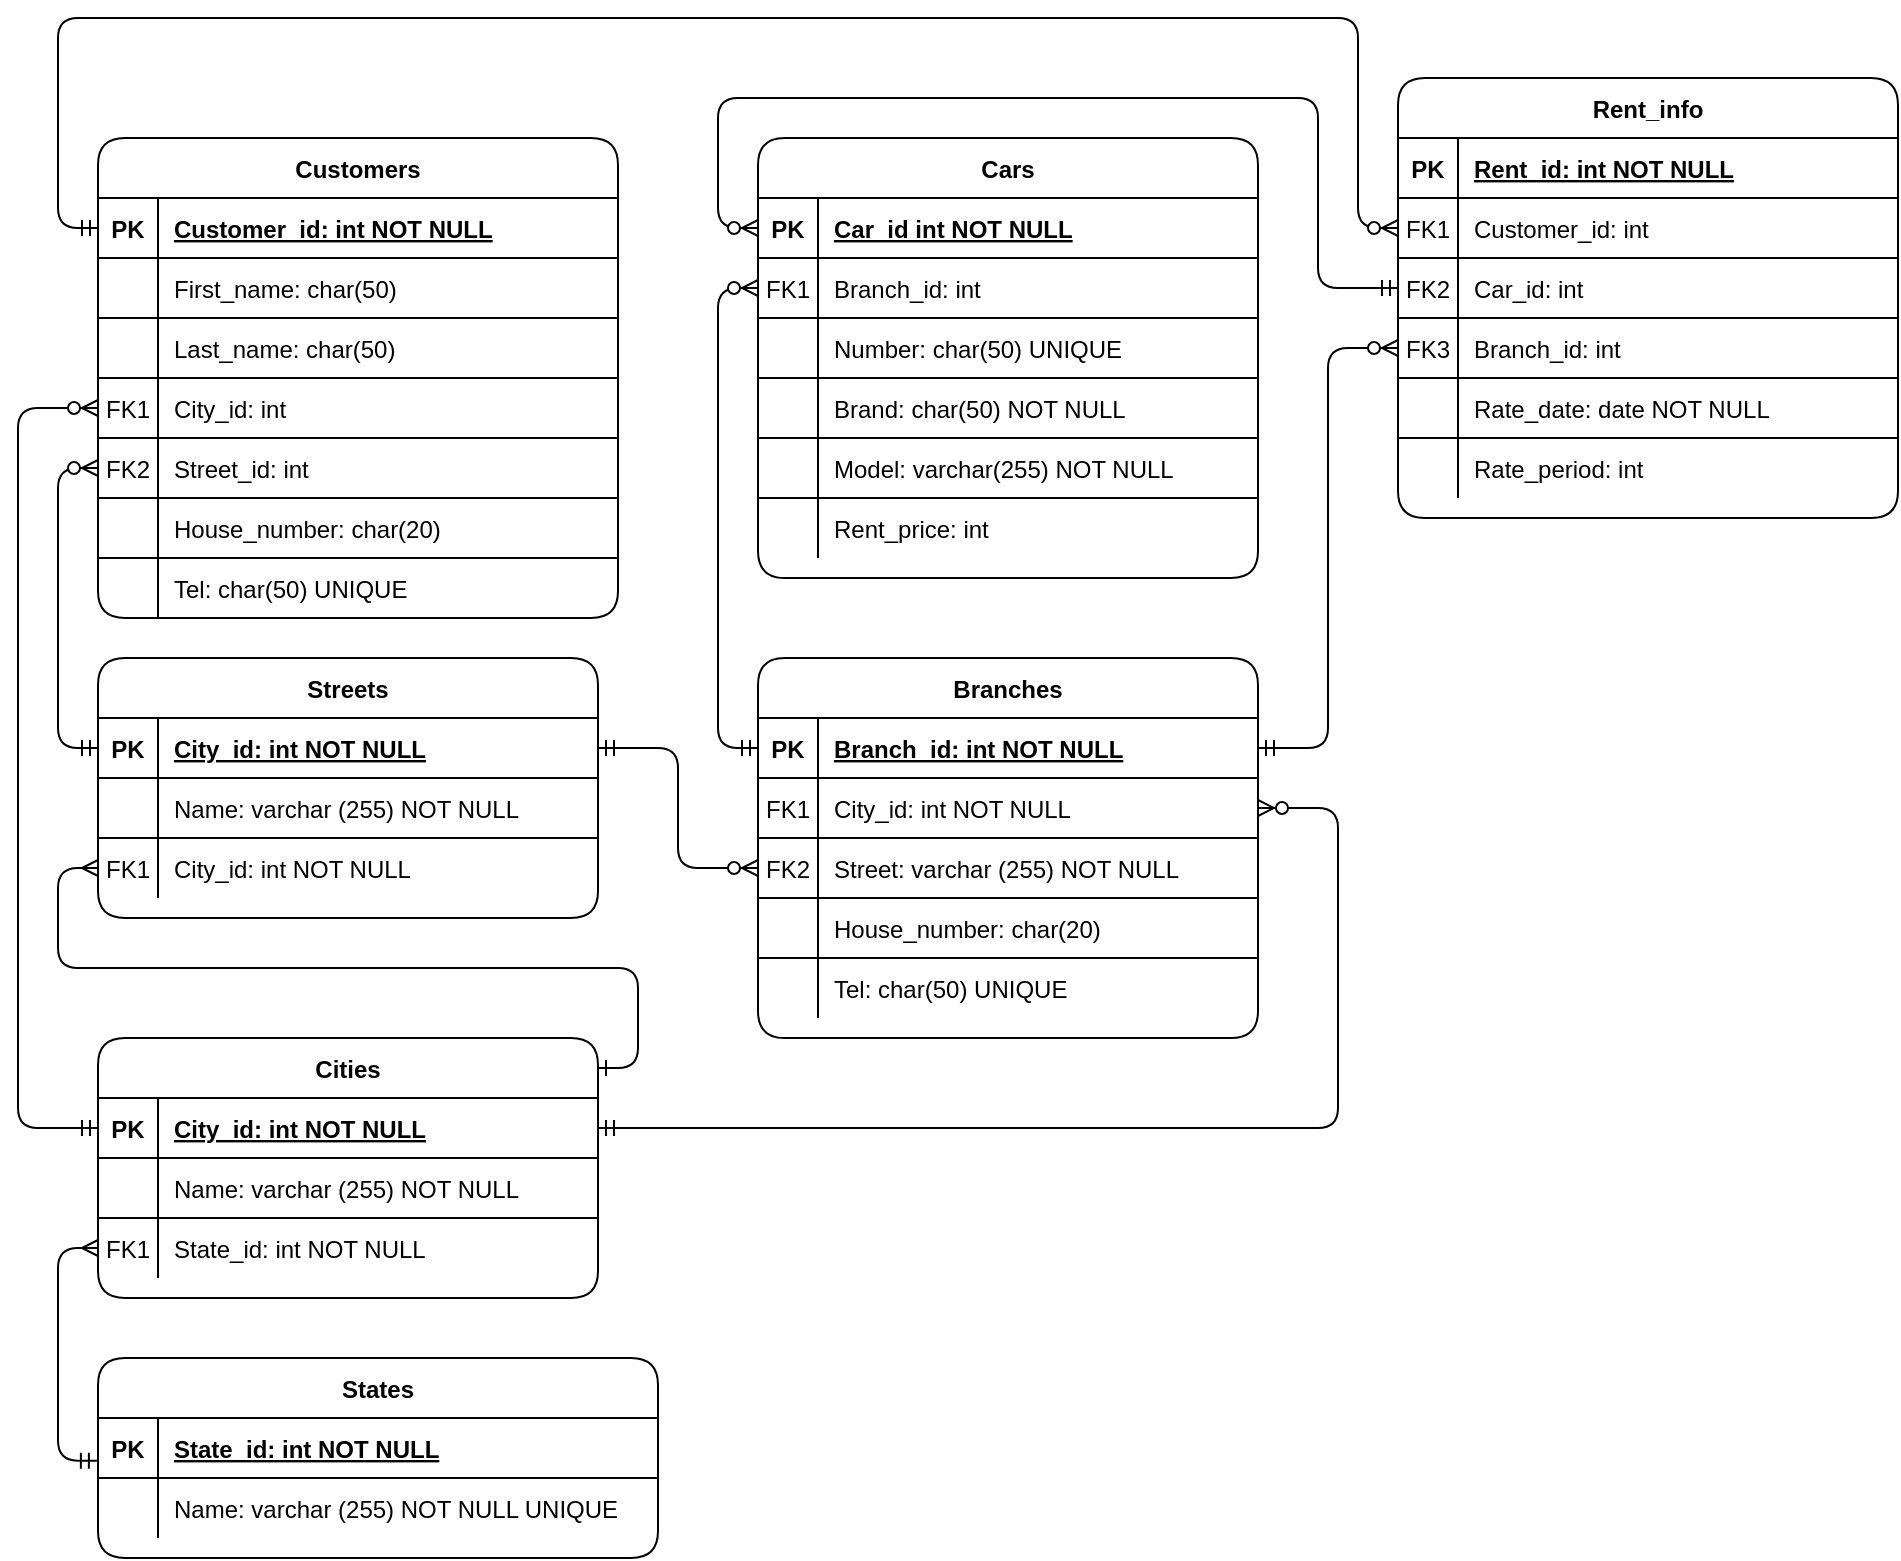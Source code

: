 <mxfile version="14.7.7" type="device"><diagram id="R2lEEEUBdFMjLlhIrx00" name="Page-1"><mxGraphModel dx="946" dy="614" grid="1" gridSize="10" guides="1" tooltips="1" connect="1" arrows="1" fold="1" page="1" pageScale="1" pageWidth="850" pageHeight="1100" math="0" shadow="0" extFonts="Permanent Marker^https://fonts.googleapis.com/css?family=Permanent+Marker"><root><mxCell id="0"/><mxCell id="1" parent="0"/><mxCell id="PH21502rKWbEAl3yB8oK-152" style="edgeStyle=orthogonalEdgeStyle;rounded=1;orthogonalLoop=1;jettySize=auto;html=1;entryX=0;entryY=0.5;entryDx=0;entryDy=0;startArrow=ERzeroToMany;startFill=1;endArrow=ERmandOne;endFill=0;" parent="1" source="PH21502rKWbEAl3yB8oK-140" target="C-vyLk0tnHw3VtMMgP7b-24" edge="1"><mxGeometry relative="1" as="geometry"><Array as="points"><mxPoint x="750" y="195"/><mxPoint x="750" y="90"/><mxPoint x="100" y="90"/><mxPoint x="100" y="195"/></Array></mxGeometry></mxCell><mxCell id="PH21502rKWbEAl3yB8oK-154" style="edgeStyle=orthogonalEdgeStyle;rounded=1;orthogonalLoop=1;jettySize=auto;html=1;entryX=0;entryY=0.5;entryDx=0;entryDy=0;startArrow=ERmandOne;startFill=0;endArrow=ERzeroToMany;endFill=1;" parent="1" source="PH21502rKWbEAl3yB8oK-149" target="C-vyLk0tnHw3VtMMgP7b-3" edge="1"><mxGeometry relative="1" as="geometry"><Array as="points"><mxPoint x="730" y="225"/><mxPoint x="730" y="130"/><mxPoint x="430" y="130"/><mxPoint x="430" y="195"/></Array></mxGeometry></mxCell><mxCell id="PH21502rKWbEAl3yB8oK-192" style="edgeStyle=orthogonalEdgeStyle;rounded=1;orthogonalLoop=1;jettySize=auto;html=1;exitX=0;exitY=0.5;exitDx=0;exitDy=0;startArrow=ERmany;startFill=0;endArrow=ERone;endFill=0;" parent="1" source="PH21502rKWbEAl3yB8oK-189" target="PH21502rKWbEAl3yB8oK-155" edge="1"><mxGeometry relative="1" as="geometry"><Array as="points"><mxPoint x="100" y="515"/><mxPoint x="100" y="565"/><mxPoint x="390" y="565"/><mxPoint x="390" y="615"/></Array></mxGeometry></mxCell><mxCell id="PH21502rKWbEAl3yB8oK-193" style="edgeStyle=orthogonalEdgeStyle;rounded=1;orthogonalLoop=1;jettySize=auto;html=1;entryX=0;entryY=0.5;entryDx=0;entryDy=0;startArrow=ERzeroToMany;startFill=1;endArrow=ERmandOne;endFill=0;" parent="1" source="PH21502rKWbEAl3yB8oK-38" target="PH21502rKWbEAl3yB8oK-156" edge="1"><mxGeometry relative="1" as="geometry"><Array as="points"><mxPoint x="80" y="285"/><mxPoint x="80" y="645"/></Array></mxGeometry></mxCell><mxCell id="PH21502rKWbEAl3yB8oK-194" style="edgeStyle=orthogonalEdgeStyle;rounded=1;orthogonalLoop=1;jettySize=auto;html=1;entryX=0;entryY=0.5;entryDx=0;entryDy=0;startArrow=ERzeroToMany;startFill=1;endArrow=ERmandOne;endFill=0;" parent="1" source="PH21502rKWbEAl3yB8oK-175" target="PH21502rKWbEAl3yB8oK-183" edge="1"><mxGeometry relative="1" as="geometry"/></mxCell><mxCell id="PH21502rKWbEAl3yB8oK-212" style="edgeStyle=orthogonalEdgeStyle;rounded=1;orthogonalLoop=1;jettySize=auto;html=1;entryX=-0.002;entryY=0.711;entryDx=0;entryDy=0;entryPerimeter=0;startArrow=ERmany;startFill=0;endArrow=ERmandOne;endFill=0;exitX=0;exitY=0.5;exitDx=0;exitDy=0;" parent="1" source="PH21502rKWbEAl3yB8oK-208" target="PH21502rKWbEAl3yB8oK-202" edge="1"><mxGeometry relative="1" as="geometry"/></mxCell><mxCell id="PH21502rKWbEAl3yB8oK-213" style="edgeStyle=orthogonalEdgeStyle;rounded=1;orthogonalLoop=1;jettySize=auto;html=1;entryX=0;entryY=0.5;entryDx=0;entryDy=0;startArrow=ERzeroToMany;startFill=1;endArrow=ERmandOne;endFill=0;" parent="1" source="PH21502rKWbEAl3yB8oK-75" target="C-vyLk0tnHw3VtMMgP7b-14" edge="1"><mxGeometry relative="1" as="geometry"/></mxCell><mxCell id="PH21502rKWbEAl3yB8oK-217" style="edgeStyle=orthogonalEdgeStyle;rounded=1;orthogonalLoop=1;jettySize=auto;html=1;entryX=1;entryY=0.5;entryDx=0;entryDy=0;startArrow=ERzeroToMany;startFill=1;endArrow=ERmandOne;endFill=0;" parent="1" source="PH21502rKWbEAl3yB8oK-214" target="C-vyLk0tnHw3VtMMgP7b-14" edge="1"><mxGeometry relative="1" as="geometry"/></mxCell><mxCell id="C-vyLk0tnHw3VtMMgP7b-2" value="Cars" style="shape=table;startSize=30;container=1;collapsible=1;childLayout=tableLayout;fixedRows=1;rowLines=1;fontStyle=1;align=center;resizeLast=1;backgroundOutline=0;swimlaneFillColor=none;shadow=0;rounded=1;sketch=0;" parent="1" vertex="1"><mxGeometry x="450" y="150" width="250" height="220" as="geometry"/></mxCell><mxCell id="C-vyLk0tnHw3VtMMgP7b-3" value="" style="shape=partialRectangle;collapsible=0;dropTarget=0;pointerEvents=0;fillColor=none;points=[[0,0.5],[1,0.5]];portConstraint=eastwest;top=0;left=0;right=0;bottom=1;" parent="C-vyLk0tnHw3VtMMgP7b-2" vertex="1"><mxGeometry y="30" width="250" height="30" as="geometry"/></mxCell><mxCell id="C-vyLk0tnHw3VtMMgP7b-4" value="PK" style="shape=partialRectangle;overflow=hidden;connectable=0;fillColor=none;top=0;left=0;bottom=0;right=0;fontStyle=1;" parent="C-vyLk0tnHw3VtMMgP7b-3" vertex="1"><mxGeometry width="30" height="30" as="geometry"/></mxCell><mxCell id="C-vyLk0tnHw3VtMMgP7b-5" value="Car_id int NOT NULL " style="shape=partialRectangle;overflow=hidden;connectable=0;fillColor=none;top=0;left=0;bottom=0;right=0;align=left;spacingLeft=6;fontStyle=5;" parent="C-vyLk0tnHw3VtMMgP7b-3" vertex="1"><mxGeometry x="30" width="220" height="30" as="geometry"/></mxCell><mxCell id="PH21502rKWbEAl3yB8oK-75" value="" style="shape=partialRectangle;collapsible=0;dropTarget=0;pointerEvents=0;fillColor=none;points=[[0,0.5],[1,0.5]];portConstraint=eastwest;top=0;left=0;right=0;bottom=0;" parent="C-vyLk0tnHw3VtMMgP7b-2" vertex="1"><mxGeometry y="60" width="250" height="30" as="geometry"/></mxCell><mxCell id="PH21502rKWbEAl3yB8oK-76" value="FK1" style="shape=partialRectangle;overflow=hidden;connectable=0;fillColor=none;top=0;left=0;bottom=0;right=0;" parent="PH21502rKWbEAl3yB8oK-75" vertex="1"><mxGeometry width="30" height="30" as="geometry"/></mxCell><mxCell id="PH21502rKWbEAl3yB8oK-77" value="Branch_id: int" style="shape=partialRectangle;overflow=hidden;connectable=0;fillColor=none;top=0;left=0;bottom=0;right=0;align=left;spacingLeft=6;" parent="PH21502rKWbEAl3yB8oK-75" vertex="1"><mxGeometry x="30" width="220" height="30" as="geometry"/></mxCell><mxCell id="PH21502rKWbEAl3yB8oK-47" value="" style="shape=partialRectangle;collapsible=0;dropTarget=0;pointerEvents=0;fillColor=none;points=[[0,0.5],[1,0.5]];portConstraint=eastwest;top=0;left=0;right=0;bottom=0;" parent="C-vyLk0tnHw3VtMMgP7b-2" vertex="1"><mxGeometry y="90" width="250" height="30" as="geometry"/></mxCell><mxCell id="PH21502rKWbEAl3yB8oK-48" value="" style="shape=partialRectangle;overflow=hidden;connectable=0;fillColor=none;top=0;left=0;bottom=0;right=0;" parent="PH21502rKWbEAl3yB8oK-47" vertex="1"><mxGeometry width="30" height="30" as="geometry"/></mxCell><mxCell id="PH21502rKWbEAl3yB8oK-49" value="Number: char(50) UNIQUE" style="shape=partialRectangle;overflow=hidden;connectable=0;fillColor=none;top=0;left=0;bottom=0;right=0;align=left;spacingLeft=6;" parent="PH21502rKWbEAl3yB8oK-47" vertex="1"><mxGeometry x="30" width="220" height="30" as="geometry"/></mxCell><mxCell id="PH21502rKWbEAl3yB8oK-50" value="" style="shape=partialRectangle;collapsible=0;dropTarget=0;pointerEvents=0;fillColor=none;points=[[0,0.5],[1,0.5]];portConstraint=eastwest;top=0;left=0;right=0;bottom=0;" parent="C-vyLk0tnHw3VtMMgP7b-2" vertex="1"><mxGeometry y="120" width="250" height="30" as="geometry"/></mxCell><mxCell id="PH21502rKWbEAl3yB8oK-51" value="" style="shape=partialRectangle;overflow=hidden;connectable=0;fillColor=none;top=0;left=0;bottom=0;right=0;" parent="PH21502rKWbEAl3yB8oK-50" vertex="1"><mxGeometry width="30" height="30" as="geometry"/></mxCell><mxCell id="PH21502rKWbEAl3yB8oK-52" value="Brand: char(50) NOT NULL" style="shape=partialRectangle;overflow=hidden;connectable=0;fillColor=none;top=0;left=0;bottom=0;right=0;align=left;spacingLeft=6;" parent="PH21502rKWbEAl3yB8oK-50" vertex="1"><mxGeometry x="30" width="220" height="30" as="geometry"/></mxCell><mxCell id="PH21502rKWbEAl3yB8oK-165" value="" style="shape=partialRectangle;collapsible=0;dropTarget=0;pointerEvents=0;fillColor=none;points=[[0,0.5],[1,0.5]];portConstraint=eastwest;top=0;left=0;right=0;bottom=0;" parent="C-vyLk0tnHw3VtMMgP7b-2" vertex="1"><mxGeometry y="150" width="250" height="30" as="geometry"/></mxCell><mxCell id="PH21502rKWbEAl3yB8oK-166" value="" style="shape=partialRectangle;overflow=hidden;connectable=0;fillColor=none;top=0;left=0;bottom=0;right=0;" parent="PH21502rKWbEAl3yB8oK-165" vertex="1"><mxGeometry width="30" height="30" as="geometry"/></mxCell><mxCell id="PH21502rKWbEAl3yB8oK-167" value="Model: varchar(255) NOT NULL" style="shape=partialRectangle;overflow=hidden;connectable=0;fillColor=none;top=0;left=0;bottom=0;right=0;align=left;spacingLeft=6;" parent="PH21502rKWbEAl3yB8oK-165" vertex="1"><mxGeometry x="30" width="220" height="30" as="geometry"/></mxCell><mxCell id="PH21502rKWbEAl3yB8oK-69" value="" style="shape=partialRectangle;collapsible=0;dropTarget=0;pointerEvents=0;fillColor=none;points=[[0,0.5],[1,0.5]];portConstraint=eastwest;top=0;left=0;right=0;bottom=0;" parent="C-vyLk0tnHw3VtMMgP7b-2" vertex="1"><mxGeometry y="180" width="250" height="30" as="geometry"/></mxCell><mxCell id="PH21502rKWbEAl3yB8oK-70" value="" style="shape=partialRectangle;overflow=hidden;connectable=0;fillColor=none;top=0;left=0;bottom=0;right=0;" parent="PH21502rKWbEAl3yB8oK-69" vertex="1"><mxGeometry width="30" height="30" as="geometry"/></mxCell><mxCell id="PH21502rKWbEAl3yB8oK-71" value="Rent_price: int" style="shape=partialRectangle;overflow=hidden;connectable=0;fillColor=none;top=0;left=0;bottom=0;right=0;align=left;spacingLeft=6;" parent="PH21502rKWbEAl3yB8oK-69" vertex="1"><mxGeometry x="30" width="220" height="30" as="geometry"/></mxCell><mxCell id="C-vyLk0tnHw3VtMMgP7b-13" value="Branches" style="shape=table;startSize=30;container=1;collapsible=1;childLayout=tableLayout;fixedRows=1;rowLines=1;fontStyle=1;align=center;resizeLast=1;backgroundOutline=0;swimlaneFillColor=none;shadow=0;rounded=1;sketch=0;" parent="1" vertex="1"><mxGeometry x="450" y="410" width="250" height="190" as="geometry"/></mxCell><mxCell id="C-vyLk0tnHw3VtMMgP7b-14" value="" style="shape=partialRectangle;collapsible=0;dropTarget=0;pointerEvents=0;fillColor=none;points=[[0,0.5],[1,0.5]];portConstraint=eastwest;top=0;left=0;right=0;bottom=1;" parent="C-vyLk0tnHw3VtMMgP7b-13" vertex="1"><mxGeometry y="30" width="250" height="30" as="geometry"/></mxCell><mxCell id="C-vyLk0tnHw3VtMMgP7b-15" value="PK" style="shape=partialRectangle;overflow=hidden;connectable=0;fillColor=none;top=0;left=0;bottom=0;right=0;fontStyle=1;" parent="C-vyLk0tnHw3VtMMgP7b-14" vertex="1"><mxGeometry width="30" height="30" as="geometry"/></mxCell><mxCell id="C-vyLk0tnHw3VtMMgP7b-16" value="Branch_id: int NOT NULL " style="shape=partialRectangle;overflow=hidden;connectable=0;fillColor=none;top=0;left=0;bottom=0;right=0;align=left;spacingLeft=6;fontStyle=5;" parent="C-vyLk0tnHw3VtMMgP7b-14" vertex="1"><mxGeometry x="30" width="220" height="30" as="geometry"/></mxCell><mxCell id="C-vyLk0tnHw3VtMMgP7b-17" value="" style="shape=partialRectangle;collapsible=0;dropTarget=0;pointerEvents=0;fillColor=none;points=[[0,0.5],[1,0.5]];portConstraint=eastwest;top=0;left=0;right=0;bottom=0;" parent="C-vyLk0tnHw3VtMMgP7b-13" vertex="1"><mxGeometry y="60" width="250" height="30" as="geometry"/></mxCell><mxCell id="C-vyLk0tnHw3VtMMgP7b-18" value="FK1" style="shape=partialRectangle;overflow=hidden;connectable=0;fillColor=none;top=0;left=0;bottom=0;right=0;" parent="C-vyLk0tnHw3VtMMgP7b-17" vertex="1"><mxGeometry width="30" height="30" as="geometry"/></mxCell><mxCell id="C-vyLk0tnHw3VtMMgP7b-19" value="City_id: int NOT NULL" style="shape=partialRectangle;overflow=hidden;connectable=0;fillColor=none;top=0;left=0;bottom=0;right=0;align=left;spacingLeft=6;" parent="C-vyLk0tnHw3VtMMgP7b-17" vertex="1"><mxGeometry x="30" width="220" height="30" as="geometry"/></mxCell><mxCell id="PH21502rKWbEAl3yB8oK-195" value="" style="shape=partialRectangle;collapsible=0;dropTarget=0;pointerEvents=0;fillColor=none;points=[[0,0.5],[1,0.5]];portConstraint=eastwest;top=0;left=0;right=0;bottom=0;" parent="C-vyLk0tnHw3VtMMgP7b-13" vertex="1"><mxGeometry y="90" width="250" height="30" as="geometry"/></mxCell><mxCell id="PH21502rKWbEAl3yB8oK-196" value="FK2" style="shape=partialRectangle;overflow=hidden;connectable=0;fillColor=none;top=0;left=0;bottom=0;right=0;" parent="PH21502rKWbEAl3yB8oK-195" vertex="1"><mxGeometry width="30" height="30" as="geometry"/></mxCell><mxCell id="PH21502rKWbEAl3yB8oK-197" value="Street: varchar (255) NOT NULL" style="shape=partialRectangle;overflow=hidden;connectable=0;fillColor=none;top=0;left=0;bottom=0;right=0;align=left;spacingLeft=6;" parent="PH21502rKWbEAl3yB8oK-195" vertex="1"><mxGeometry x="30" width="220" height="30" as="geometry"/></mxCell><mxCell id="PH21502rKWbEAl3yB8oK-198" value="" style="shape=partialRectangle;collapsible=0;dropTarget=0;pointerEvents=0;fillColor=none;points=[[0,0.5],[1,0.5]];portConstraint=eastwest;top=0;left=0;right=0;bottom=0;" parent="C-vyLk0tnHw3VtMMgP7b-13" vertex="1"><mxGeometry y="120" width="250" height="30" as="geometry"/></mxCell><mxCell id="PH21502rKWbEAl3yB8oK-199" value="" style="shape=partialRectangle;overflow=hidden;connectable=0;fillColor=none;top=0;left=0;bottom=0;right=0;" parent="PH21502rKWbEAl3yB8oK-198" vertex="1"><mxGeometry width="30" height="30" as="geometry"/></mxCell><mxCell id="PH21502rKWbEAl3yB8oK-200" value="House_number: char(20)" style="shape=partialRectangle;overflow=hidden;connectable=0;fillColor=none;top=0;left=0;bottom=0;right=0;align=left;spacingLeft=6;" parent="PH21502rKWbEAl3yB8oK-198" vertex="1"><mxGeometry x="30" width="220" height="30" as="geometry"/></mxCell><mxCell id="C-vyLk0tnHw3VtMMgP7b-20" value="" style="shape=partialRectangle;collapsible=0;dropTarget=0;pointerEvents=0;fillColor=none;points=[[0,0.5],[1,0.5]];portConstraint=eastwest;top=0;left=0;right=0;bottom=0;" parent="C-vyLk0tnHw3VtMMgP7b-13" vertex="1"><mxGeometry y="150" width="250" height="30" as="geometry"/></mxCell><mxCell id="C-vyLk0tnHw3VtMMgP7b-21" value="" style="shape=partialRectangle;overflow=hidden;connectable=0;fillColor=none;top=0;left=0;bottom=0;right=0;" parent="C-vyLk0tnHw3VtMMgP7b-20" vertex="1"><mxGeometry width="30" height="30" as="geometry"/></mxCell><mxCell id="C-vyLk0tnHw3VtMMgP7b-22" value="Tel: char(50) UNIQUE" style="shape=partialRectangle;overflow=hidden;connectable=0;fillColor=none;top=0;left=0;bottom=0;right=0;align=left;spacingLeft=6;" parent="C-vyLk0tnHw3VtMMgP7b-20" vertex="1"><mxGeometry x="30" width="220" height="30" as="geometry"/></mxCell><mxCell id="PH21502rKWbEAl3yB8oK-155" value="Cities" style="shape=table;startSize=30;container=1;collapsible=1;childLayout=tableLayout;fixedRows=1;rowLines=1;fontStyle=1;align=center;resizeLast=1;backgroundOutline=0;swimlaneFillColor=none;shadow=0;rounded=1;sketch=0;" parent="1" vertex="1"><mxGeometry x="120" y="600" width="250" height="130" as="geometry"/></mxCell><mxCell id="PH21502rKWbEAl3yB8oK-156" value="" style="shape=partialRectangle;collapsible=0;dropTarget=0;pointerEvents=0;fillColor=none;points=[[0,0.5],[1,0.5]];portConstraint=eastwest;top=0;left=0;right=0;bottom=1;" parent="PH21502rKWbEAl3yB8oK-155" vertex="1"><mxGeometry y="30" width="250" height="30" as="geometry"/></mxCell><mxCell id="PH21502rKWbEAl3yB8oK-157" value="PK" style="shape=partialRectangle;overflow=hidden;connectable=0;fillColor=none;top=0;left=0;bottom=0;right=0;fontStyle=1;" parent="PH21502rKWbEAl3yB8oK-156" vertex="1"><mxGeometry width="30" height="30" as="geometry"/></mxCell><mxCell id="PH21502rKWbEAl3yB8oK-158" value="City_id: int NOT NULL " style="shape=partialRectangle;overflow=hidden;connectable=0;fillColor=none;top=0;left=0;bottom=0;right=0;align=left;spacingLeft=6;fontStyle=5;" parent="PH21502rKWbEAl3yB8oK-156" vertex="1"><mxGeometry x="30" width="220" height="30" as="geometry"/></mxCell><mxCell id="PH21502rKWbEAl3yB8oK-159" value="" style="shape=partialRectangle;collapsible=0;dropTarget=0;pointerEvents=0;fillColor=none;points=[[0,0.5],[1,0.5]];portConstraint=eastwest;top=0;left=0;right=0;bottom=0;" parent="PH21502rKWbEAl3yB8oK-155" vertex="1"><mxGeometry y="60" width="250" height="30" as="geometry"/></mxCell><mxCell id="PH21502rKWbEAl3yB8oK-160" value="" style="shape=partialRectangle;overflow=hidden;connectable=0;fillColor=none;top=0;left=0;bottom=0;right=0;" parent="PH21502rKWbEAl3yB8oK-159" vertex="1"><mxGeometry width="30" height="30" as="geometry"/></mxCell><mxCell id="PH21502rKWbEAl3yB8oK-161" value="Name: varchar (255) NOT NULL" style="shape=partialRectangle;overflow=hidden;connectable=0;fillColor=none;top=0;left=0;bottom=0;right=0;align=left;spacingLeft=6;" parent="PH21502rKWbEAl3yB8oK-159" vertex="1"><mxGeometry x="30" width="220" height="30" as="geometry"/></mxCell><mxCell id="PH21502rKWbEAl3yB8oK-208" value="" style="shape=partialRectangle;collapsible=0;dropTarget=0;pointerEvents=0;fillColor=none;points=[[0,0.5],[1,0.5]];portConstraint=eastwest;top=0;left=0;right=0;bottom=0;" parent="PH21502rKWbEAl3yB8oK-155" vertex="1"><mxGeometry y="90" width="250" height="30" as="geometry"/></mxCell><mxCell id="PH21502rKWbEAl3yB8oK-209" value="FK1" style="shape=partialRectangle;overflow=hidden;connectable=0;fillColor=none;top=0;left=0;bottom=0;right=0;" parent="PH21502rKWbEAl3yB8oK-208" vertex="1"><mxGeometry width="30" height="30" as="geometry"/></mxCell><mxCell id="PH21502rKWbEAl3yB8oK-210" value="State_id: int NOT NULL" style="shape=partialRectangle;overflow=hidden;connectable=0;fillColor=none;top=0;left=0;bottom=0;right=0;align=left;spacingLeft=6;" parent="PH21502rKWbEAl3yB8oK-208" vertex="1"><mxGeometry x="30" width="220" height="30" as="geometry"/></mxCell><mxCell id="PH21502rKWbEAl3yB8oK-201" value="States" style="shape=table;startSize=30;container=1;collapsible=1;childLayout=tableLayout;fixedRows=1;rowLines=1;fontStyle=1;align=center;resizeLast=1;backgroundOutline=0;swimlaneFillColor=none;shadow=0;rounded=1;sketch=0;" parent="1" vertex="1"><mxGeometry x="120" y="760" width="280" height="100" as="geometry"/></mxCell><mxCell id="PH21502rKWbEAl3yB8oK-202" value="" style="shape=partialRectangle;collapsible=0;dropTarget=0;pointerEvents=0;fillColor=none;points=[[0,0.5],[1,0.5]];portConstraint=eastwest;top=0;left=0;right=0;bottom=1;" parent="PH21502rKWbEAl3yB8oK-201" vertex="1"><mxGeometry y="30" width="280" height="30" as="geometry"/></mxCell><mxCell id="PH21502rKWbEAl3yB8oK-203" value="PK" style="shape=partialRectangle;overflow=hidden;connectable=0;fillColor=none;top=0;left=0;bottom=0;right=0;fontStyle=1;" parent="PH21502rKWbEAl3yB8oK-202" vertex="1"><mxGeometry width="30" height="30" as="geometry"/></mxCell><mxCell id="PH21502rKWbEAl3yB8oK-204" value="State_id: int NOT NULL " style="shape=partialRectangle;overflow=hidden;connectable=0;fillColor=none;top=0;left=0;bottom=0;right=0;align=left;spacingLeft=6;fontStyle=5;" parent="PH21502rKWbEAl3yB8oK-202" vertex="1"><mxGeometry x="30" width="250" height="30" as="geometry"/></mxCell><mxCell id="PH21502rKWbEAl3yB8oK-205" value="" style="shape=partialRectangle;collapsible=0;dropTarget=0;pointerEvents=0;fillColor=none;points=[[0,0.5],[1,0.5]];portConstraint=eastwest;top=0;left=0;right=0;bottom=0;" parent="PH21502rKWbEAl3yB8oK-201" vertex="1"><mxGeometry y="60" width="280" height="30" as="geometry"/></mxCell><mxCell id="PH21502rKWbEAl3yB8oK-206" value="" style="shape=partialRectangle;overflow=hidden;connectable=0;fillColor=none;top=0;left=0;bottom=0;right=0;" parent="PH21502rKWbEAl3yB8oK-205" vertex="1"><mxGeometry width="30" height="30" as="geometry"/></mxCell><mxCell id="PH21502rKWbEAl3yB8oK-207" value="Name: varchar (255) NOT NULL UNIQUE" style="shape=partialRectangle;overflow=hidden;connectable=0;fillColor=none;top=0;left=0;bottom=0;right=0;align=left;spacingLeft=6;" parent="PH21502rKWbEAl3yB8oK-205" vertex="1"><mxGeometry x="30" width="250" height="30" as="geometry"/></mxCell><mxCell id="PH21502rKWbEAl3yB8oK-182" value="Streets" style="shape=table;startSize=30;container=1;collapsible=1;childLayout=tableLayout;fixedRows=1;rowLines=1;fontStyle=1;align=center;resizeLast=1;backgroundOutline=0;swimlaneFillColor=none;shadow=0;rounded=1;sketch=0;" parent="1" vertex="1"><mxGeometry x="120" y="410" width="250" height="130" as="geometry"/></mxCell><mxCell id="PH21502rKWbEAl3yB8oK-183" value="" style="shape=partialRectangle;collapsible=0;dropTarget=0;pointerEvents=0;fillColor=none;points=[[0,0.5],[1,0.5]];portConstraint=eastwest;top=0;left=0;right=0;bottom=1;" parent="PH21502rKWbEAl3yB8oK-182" vertex="1"><mxGeometry y="30" width="250" height="30" as="geometry"/></mxCell><mxCell id="PH21502rKWbEAl3yB8oK-184" value="PK" style="shape=partialRectangle;overflow=hidden;connectable=0;fillColor=none;top=0;left=0;bottom=0;right=0;fontStyle=1;" parent="PH21502rKWbEAl3yB8oK-183" vertex="1"><mxGeometry width="30" height="30" as="geometry"/></mxCell><mxCell id="PH21502rKWbEAl3yB8oK-185" value="City_id: int NOT NULL " style="shape=partialRectangle;overflow=hidden;connectable=0;fillColor=none;top=0;left=0;bottom=0;right=0;align=left;spacingLeft=6;fontStyle=5;" parent="PH21502rKWbEAl3yB8oK-183" vertex="1"><mxGeometry x="30" width="220" height="30" as="geometry"/></mxCell><mxCell id="PH21502rKWbEAl3yB8oK-186" value="" style="shape=partialRectangle;collapsible=0;dropTarget=0;pointerEvents=0;fillColor=none;points=[[0,0.5],[1,0.5]];portConstraint=eastwest;top=0;left=0;right=0;bottom=0;" parent="PH21502rKWbEAl3yB8oK-182" vertex="1"><mxGeometry y="60" width="250" height="30" as="geometry"/></mxCell><mxCell id="PH21502rKWbEAl3yB8oK-187" value="" style="shape=partialRectangle;overflow=hidden;connectable=0;fillColor=none;top=0;left=0;bottom=0;right=0;" parent="PH21502rKWbEAl3yB8oK-186" vertex="1"><mxGeometry width="30" height="30" as="geometry"/></mxCell><mxCell id="PH21502rKWbEAl3yB8oK-188" value="Name: varchar (255) NOT NULL" style="shape=partialRectangle;overflow=hidden;connectable=0;fillColor=none;top=0;left=0;bottom=0;right=0;align=left;spacingLeft=6;" parent="PH21502rKWbEAl3yB8oK-186" vertex="1"><mxGeometry x="30" width="220" height="30" as="geometry"/></mxCell><mxCell id="PH21502rKWbEAl3yB8oK-189" value="" style="shape=partialRectangle;collapsible=0;dropTarget=0;pointerEvents=0;fillColor=none;points=[[0,0.5],[1,0.5]];portConstraint=eastwest;top=0;left=0;right=0;bottom=0;" parent="PH21502rKWbEAl3yB8oK-182" vertex="1"><mxGeometry y="90" width="250" height="30" as="geometry"/></mxCell><mxCell id="PH21502rKWbEAl3yB8oK-190" value="FK1" style="shape=partialRectangle;overflow=hidden;connectable=0;fillColor=none;top=0;left=0;bottom=0;right=0;" parent="PH21502rKWbEAl3yB8oK-189" vertex="1"><mxGeometry width="30" height="30" as="geometry"/></mxCell><mxCell id="PH21502rKWbEAl3yB8oK-191" value="City_id: int NOT NULL" style="shape=partialRectangle;overflow=hidden;connectable=0;fillColor=none;top=0;left=0;bottom=0;right=0;align=left;spacingLeft=6;" parent="PH21502rKWbEAl3yB8oK-189" vertex="1"><mxGeometry x="30" width="220" height="30" as="geometry"/></mxCell><mxCell id="PH21502rKWbEAl3yB8oK-136" value="Rent_info" style="shape=table;startSize=30;container=1;collapsible=1;childLayout=tableLayout;fixedRows=1;rowLines=1;fontStyle=1;align=center;resizeLast=1;backgroundOutline=0;swimlaneFillColor=none;shadow=0;rounded=1;sketch=0;" parent="1" vertex="1"><mxGeometry x="770" y="120" width="250" height="220" as="geometry"/></mxCell><mxCell id="PH21502rKWbEAl3yB8oK-137" value="" style="shape=partialRectangle;collapsible=0;dropTarget=0;pointerEvents=0;fillColor=none;points=[[0,0.5],[1,0.5]];portConstraint=eastwest;top=0;left=0;right=0;bottom=1;" parent="PH21502rKWbEAl3yB8oK-136" vertex="1"><mxGeometry y="30" width="250" height="30" as="geometry"/></mxCell><mxCell id="PH21502rKWbEAl3yB8oK-138" value="PK" style="shape=partialRectangle;overflow=hidden;connectable=0;fillColor=none;top=0;left=0;bottom=0;right=0;fontStyle=1;" parent="PH21502rKWbEAl3yB8oK-137" vertex="1"><mxGeometry width="30" height="30" as="geometry"/></mxCell><mxCell id="PH21502rKWbEAl3yB8oK-139" value="Rent_id: int NOT NULL " style="shape=partialRectangle;overflow=hidden;connectable=0;fillColor=none;top=0;left=0;bottom=0;right=0;align=left;spacingLeft=6;fontStyle=5;" parent="PH21502rKWbEAl3yB8oK-137" vertex="1"><mxGeometry x="30" width="220" height="30" as="geometry"/></mxCell><mxCell id="PH21502rKWbEAl3yB8oK-140" value="" style="shape=partialRectangle;collapsible=0;dropTarget=0;pointerEvents=0;fillColor=none;points=[[0,0.5],[1,0.5]];portConstraint=eastwest;top=0;left=0;right=0;bottom=0;" parent="PH21502rKWbEAl3yB8oK-136" vertex="1"><mxGeometry y="60" width="250" height="30" as="geometry"/></mxCell><mxCell id="PH21502rKWbEAl3yB8oK-141" value="FK1" style="shape=partialRectangle;overflow=hidden;connectable=0;fillColor=none;top=0;left=0;bottom=0;right=0;" parent="PH21502rKWbEAl3yB8oK-140" vertex="1"><mxGeometry width="30" height="30" as="geometry"/></mxCell><mxCell id="PH21502rKWbEAl3yB8oK-142" value="Customer_id: int" style="shape=partialRectangle;overflow=hidden;connectable=0;fillColor=none;top=0;left=0;bottom=0;right=0;align=left;spacingLeft=6;" parent="PH21502rKWbEAl3yB8oK-140" vertex="1"><mxGeometry x="30" width="220" height="30" as="geometry"/></mxCell><mxCell id="PH21502rKWbEAl3yB8oK-149" value="" style="shape=partialRectangle;collapsible=0;dropTarget=0;pointerEvents=0;fillColor=none;points=[[0,0.5],[1,0.5]];portConstraint=eastwest;top=0;left=0;right=0;bottom=0;" parent="PH21502rKWbEAl3yB8oK-136" vertex="1"><mxGeometry y="90" width="250" height="30" as="geometry"/></mxCell><mxCell id="PH21502rKWbEAl3yB8oK-150" value="FK2" style="shape=partialRectangle;overflow=hidden;connectable=0;fillColor=none;top=0;left=0;bottom=0;right=0;" parent="PH21502rKWbEAl3yB8oK-149" vertex="1"><mxGeometry width="30" height="30" as="geometry"/></mxCell><mxCell id="PH21502rKWbEAl3yB8oK-151" value="Car_id: int" style="shape=partialRectangle;overflow=hidden;connectable=0;fillColor=none;top=0;left=0;bottom=0;right=0;align=left;spacingLeft=6;" parent="PH21502rKWbEAl3yB8oK-149" vertex="1"><mxGeometry x="30" width="220" height="30" as="geometry"/></mxCell><mxCell id="PH21502rKWbEAl3yB8oK-214" value="" style="shape=partialRectangle;collapsible=0;dropTarget=0;pointerEvents=0;fillColor=none;points=[[0,0.5],[1,0.5]];portConstraint=eastwest;top=0;left=0;right=0;bottom=0;" parent="PH21502rKWbEAl3yB8oK-136" vertex="1"><mxGeometry y="120" width="250" height="30" as="geometry"/></mxCell><mxCell id="PH21502rKWbEAl3yB8oK-215" value="FK3" style="shape=partialRectangle;overflow=hidden;connectable=0;fillColor=none;top=0;left=0;bottom=0;right=0;" parent="PH21502rKWbEAl3yB8oK-214" vertex="1"><mxGeometry width="30" height="30" as="geometry"/></mxCell><mxCell id="PH21502rKWbEAl3yB8oK-216" value="Branch_id: int" style="shape=partialRectangle;overflow=hidden;connectable=0;fillColor=none;top=0;left=0;bottom=0;right=0;align=left;spacingLeft=6;" parent="PH21502rKWbEAl3yB8oK-214" vertex="1"><mxGeometry x="30" width="220" height="30" as="geometry"/></mxCell><mxCell id="PH21502rKWbEAl3yB8oK-146" value="" style="shape=partialRectangle;collapsible=0;dropTarget=0;pointerEvents=0;fillColor=none;points=[[0,0.5],[1,0.5]];portConstraint=eastwest;top=0;left=0;right=0;bottom=0;" parent="PH21502rKWbEAl3yB8oK-136" vertex="1"><mxGeometry y="150" width="250" height="30" as="geometry"/></mxCell><mxCell id="PH21502rKWbEAl3yB8oK-147" value="" style="shape=partialRectangle;overflow=hidden;connectable=0;fillColor=none;top=0;left=0;bottom=0;right=0;" parent="PH21502rKWbEAl3yB8oK-146" vertex="1"><mxGeometry width="30" height="30" as="geometry"/></mxCell><mxCell id="PH21502rKWbEAl3yB8oK-148" value="Rate_date: date NOT NULL" style="shape=partialRectangle;overflow=hidden;connectable=0;fillColor=none;top=0;left=0;bottom=0;right=0;align=left;spacingLeft=6;" parent="PH21502rKWbEAl3yB8oK-146" vertex="1"><mxGeometry x="30" width="220" height="30" as="geometry"/></mxCell><mxCell id="PH21502rKWbEAl3yB8oK-143" value="" style="shape=partialRectangle;collapsible=0;dropTarget=0;pointerEvents=0;fillColor=none;points=[[0,0.5],[1,0.5]];portConstraint=eastwest;top=0;left=0;right=0;bottom=0;" parent="PH21502rKWbEAl3yB8oK-136" vertex="1"><mxGeometry y="180" width="250" height="30" as="geometry"/></mxCell><mxCell id="PH21502rKWbEAl3yB8oK-144" value="" style="shape=partialRectangle;overflow=hidden;connectable=0;fillColor=none;top=0;left=0;bottom=0;right=0;" parent="PH21502rKWbEAl3yB8oK-143" vertex="1"><mxGeometry width="30" height="30" as="geometry"/></mxCell><mxCell id="PH21502rKWbEAl3yB8oK-145" value="Rate_period: int" style="shape=partialRectangle;overflow=hidden;connectable=0;fillColor=none;top=0;left=0;bottom=0;right=0;align=left;spacingLeft=6;" parent="PH21502rKWbEAl3yB8oK-143" vertex="1"><mxGeometry x="30" width="220" height="30" as="geometry"/></mxCell><mxCell id="C-vyLk0tnHw3VtMMgP7b-23" value="Customers" style="shape=table;startSize=30;container=1;collapsible=1;childLayout=tableLayout;fixedRows=1;rowLines=1;fontStyle=1;align=center;resizeLast=1;columnLines=1;resizeLastRow=0;backgroundOutline=0;swimlaneFillColor=none;shadow=0;rounded=1;sketch=0;" parent="1" vertex="1"><mxGeometry x="120" y="150" width="260" height="240" as="geometry"><mxRectangle x="130" y="120" width="100" height="30" as="alternateBounds"/></mxGeometry></mxCell><mxCell id="C-vyLk0tnHw3VtMMgP7b-24" value="" style="shape=partialRectangle;collapsible=0;dropTarget=0;pointerEvents=0;fillColor=none;points=[[0,0.5],[1,0.5]];portConstraint=eastwest;top=0;left=0;right=0;bottom=1;" parent="C-vyLk0tnHw3VtMMgP7b-23" vertex="1"><mxGeometry y="30" width="260" height="30" as="geometry"/></mxCell><mxCell id="C-vyLk0tnHw3VtMMgP7b-25" value="PK" style="shape=partialRectangle;overflow=hidden;connectable=0;fillColor=none;top=0;left=0;bottom=0;right=0;fontStyle=1;" parent="C-vyLk0tnHw3VtMMgP7b-24" vertex="1"><mxGeometry width="30" height="30" as="geometry"/></mxCell><mxCell id="C-vyLk0tnHw3VtMMgP7b-26" value="Customer_id: int NOT NULL " style="shape=partialRectangle;overflow=hidden;connectable=0;fillColor=none;top=0;left=0;bottom=0;right=0;align=left;spacingLeft=6;fontStyle=5;" parent="C-vyLk0tnHw3VtMMgP7b-24" vertex="1"><mxGeometry x="30" width="230" height="30" as="geometry"/></mxCell><mxCell id="C-vyLk0tnHw3VtMMgP7b-27" value="" style="shape=partialRectangle;collapsible=0;dropTarget=0;pointerEvents=0;fillColor=none;points=[[0,0.5],[1,0.5]];portConstraint=eastwest;top=0;left=0;right=0;bottom=0;" parent="C-vyLk0tnHw3VtMMgP7b-23" vertex="1"><mxGeometry y="60" width="260" height="30" as="geometry"/></mxCell><mxCell id="C-vyLk0tnHw3VtMMgP7b-28" value="" style="shape=partialRectangle;overflow=hidden;connectable=0;fillColor=none;top=0;left=0;bottom=0;right=0;" parent="C-vyLk0tnHw3VtMMgP7b-27" vertex="1"><mxGeometry width="30" height="30" as="geometry"/></mxCell><mxCell id="C-vyLk0tnHw3VtMMgP7b-29" value="First_name: char(50)" style="shape=partialRectangle;overflow=hidden;connectable=0;fillColor=none;top=0;left=0;bottom=0;right=0;align=left;spacingLeft=6;" parent="C-vyLk0tnHw3VtMMgP7b-27" vertex="1"><mxGeometry x="30" width="230" height="30" as="geometry"/></mxCell><mxCell id="PH21502rKWbEAl3yB8oK-107" value="" style="shape=partialRectangle;collapsible=0;dropTarget=0;pointerEvents=0;fillColor=none;points=[[0,0.5],[1,0.5]];portConstraint=eastwest;top=0;left=0;right=0;bottom=0;" parent="C-vyLk0tnHw3VtMMgP7b-23" vertex="1"><mxGeometry y="90" width="260" height="30" as="geometry"/></mxCell><mxCell id="PH21502rKWbEAl3yB8oK-108" value="" style="shape=partialRectangle;overflow=hidden;connectable=0;fillColor=none;top=0;left=0;bottom=0;right=0;" parent="PH21502rKWbEAl3yB8oK-107" vertex="1"><mxGeometry width="30" height="30" as="geometry"/></mxCell><mxCell id="PH21502rKWbEAl3yB8oK-109" value="Last_name: char(50)" style="shape=partialRectangle;overflow=hidden;connectable=0;fillColor=none;top=0;left=0;bottom=0;right=0;align=left;spacingLeft=6;" parent="PH21502rKWbEAl3yB8oK-107" vertex="1"><mxGeometry x="30" width="230" height="30" as="geometry"/></mxCell><mxCell id="PH21502rKWbEAl3yB8oK-38" value="" style="shape=partialRectangle;collapsible=0;dropTarget=0;pointerEvents=0;fillColor=none;points=[[0,0.5],[1,0.5]];portConstraint=eastwest;top=0;left=0;right=0;bottom=0;" parent="C-vyLk0tnHw3VtMMgP7b-23" vertex="1"><mxGeometry y="120" width="260" height="30" as="geometry"/></mxCell><mxCell id="PH21502rKWbEAl3yB8oK-39" value="FK1" style="shape=partialRectangle;overflow=hidden;connectable=0;fillColor=none;top=0;left=0;bottom=0;right=0;" parent="PH21502rKWbEAl3yB8oK-38" vertex="1"><mxGeometry width="30" height="30" as="geometry"/></mxCell><mxCell id="PH21502rKWbEAl3yB8oK-40" value="City_id: int" style="shape=partialRectangle;overflow=hidden;connectable=0;fillColor=none;top=0;left=0;bottom=0;right=0;align=left;spacingLeft=6;" parent="PH21502rKWbEAl3yB8oK-38" vertex="1"><mxGeometry x="30" width="230" height="30" as="geometry"/></mxCell><mxCell id="PH21502rKWbEAl3yB8oK-175" value="" style="shape=partialRectangle;collapsible=0;dropTarget=0;pointerEvents=0;fillColor=none;points=[[0,0.5],[1,0.5]];portConstraint=eastwest;top=0;left=0;right=0;bottom=0;" parent="C-vyLk0tnHw3VtMMgP7b-23" vertex="1"><mxGeometry y="150" width="260" height="30" as="geometry"/></mxCell><mxCell id="PH21502rKWbEAl3yB8oK-176" value="FK2" style="shape=partialRectangle;overflow=hidden;connectable=0;fillColor=none;top=0;left=0;bottom=0;right=0;" parent="PH21502rKWbEAl3yB8oK-175" vertex="1"><mxGeometry width="30" height="30" as="geometry"/></mxCell><mxCell id="PH21502rKWbEAl3yB8oK-177" value="Street_id: int" style="shape=partialRectangle;overflow=hidden;connectable=0;fillColor=none;top=0;left=0;bottom=0;right=0;align=left;spacingLeft=6;" parent="PH21502rKWbEAl3yB8oK-175" vertex="1"><mxGeometry x="30" width="230" height="30" as="geometry"/></mxCell><mxCell id="PH21502rKWbEAl3yB8oK-178" value="" style="shape=partialRectangle;collapsible=0;dropTarget=0;pointerEvents=0;fillColor=none;points=[[0,0.5],[1,0.5]];portConstraint=eastwest;top=0;left=0;right=0;bottom=0;" parent="C-vyLk0tnHw3VtMMgP7b-23" vertex="1"><mxGeometry y="180" width="260" height="30" as="geometry"/></mxCell><mxCell id="PH21502rKWbEAl3yB8oK-179" value="" style="shape=partialRectangle;overflow=hidden;connectable=0;fillColor=none;top=0;left=0;bottom=0;right=0;" parent="PH21502rKWbEAl3yB8oK-178" vertex="1"><mxGeometry width="30" height="30" as="geometry"/></mxCell><mxCell id="PH21502rKWbEAl3yB8oK-180" value="House_number: char(20)" style="shape=partialRectangle;overflow=hidden;connectable=0;fillColor=none;top=0;left=0;bottom=0;right=0;align=left;spacingLeft=6;" parent="PH21502rKWbEAl3yB8oK-178" vertex="1"><mxGeometry x="30" width="230" height="30" as="geometry"/></mxCell><mxCell id="PH21502rKWbEAl3yB8oK-41" value="" style="shape=partialRectangle;collapsible=0;dropTarget=0;pointerEvents=0;fillColor=none;points=[[0,0.5],[1,0.5]];portConstraint=eastwest;top=0;left=0;right=0;bottom=0;" parent="C-vyLk0tnHw3VtMMgP7b-23" vertex="1"><mxGeometry y="210" width="260" height="30" as="geometry"/></mxCell><mxCell id="PH21502rKWbEAl3yB8oK-42" value="" style="shape=partialRectangle;overflow=hidden;connectable=0;fillColor=none;top=0;left=0;bottom=0;right=0;" parent="PH21502rKWbEAl3yB8oK-41" vertex="1"><mxGeometry width="30" height="30" as="geometry"/></mxCell><mxCell id="PH21502rKWbEAl3yB8oK-43" value="Tel: char(50) UNIQUE" style="shape=partialRectangle;overflow=hidden;connectable=0;fillColor=none;top=0;left=0;bottom=0;right=0;align=left;spacingLeft=6;" parent="PH21502rKWbEAl3yB8oK-41" vertex="1"><mxGeometry x="30" width="230" height="30" as="geometry"/></mxCell><mxCell id="KshhV5xviM4km1qBjwJz-1" style="edgeStyle=orthogonalEdgeStyle;orthogonalLoop=1;jettySize=auto;html=1;exitX=0;exitY=0.5;exitDx=0;exitDy=0;entryX=1;entryY=0.5;entryDx=0;entryDy=0;endArrow=ERmandOne;endFill=0;rounded=1;startArrow=ERzeroToMany;startFill=1;" edge="1" parent="1" source="PH21502rKWbEAl3yB8oK-195" target="PH21502rKWbEAl3yB8oK-183"><mxGeometry relative="1" as="geometry"/></mxCell><mxCell id="KshhV5xviM4km1qBjwJz-2" style="edgeStyle=orthogonalEdgeStyle;rounded=1;orthogonalLoop=1;jettySize=auto;html=1;exitX=1;exitY=0.5;exitDx=0;exitDy=0;entryX=1;entryY=0.5;entryDx=0;entryDy=0;startArrow=ERzeroToMany;startFill=1;endArrow=ERmandOne;endFill=0;" edge="1" parent="1" source="C-vyLk0tnHw3VtMMgP7b-17" target="PH21502rKWbEAl3yB8oK-156"><mxGeometry relative="1" as="geometry"><Array as="points"><mxPoint x="740" y="485"/><mxPoint x="740" y="645"/></Array></mxGeometry></mxCell></root></mxGraphModel></diagram></mxfile>